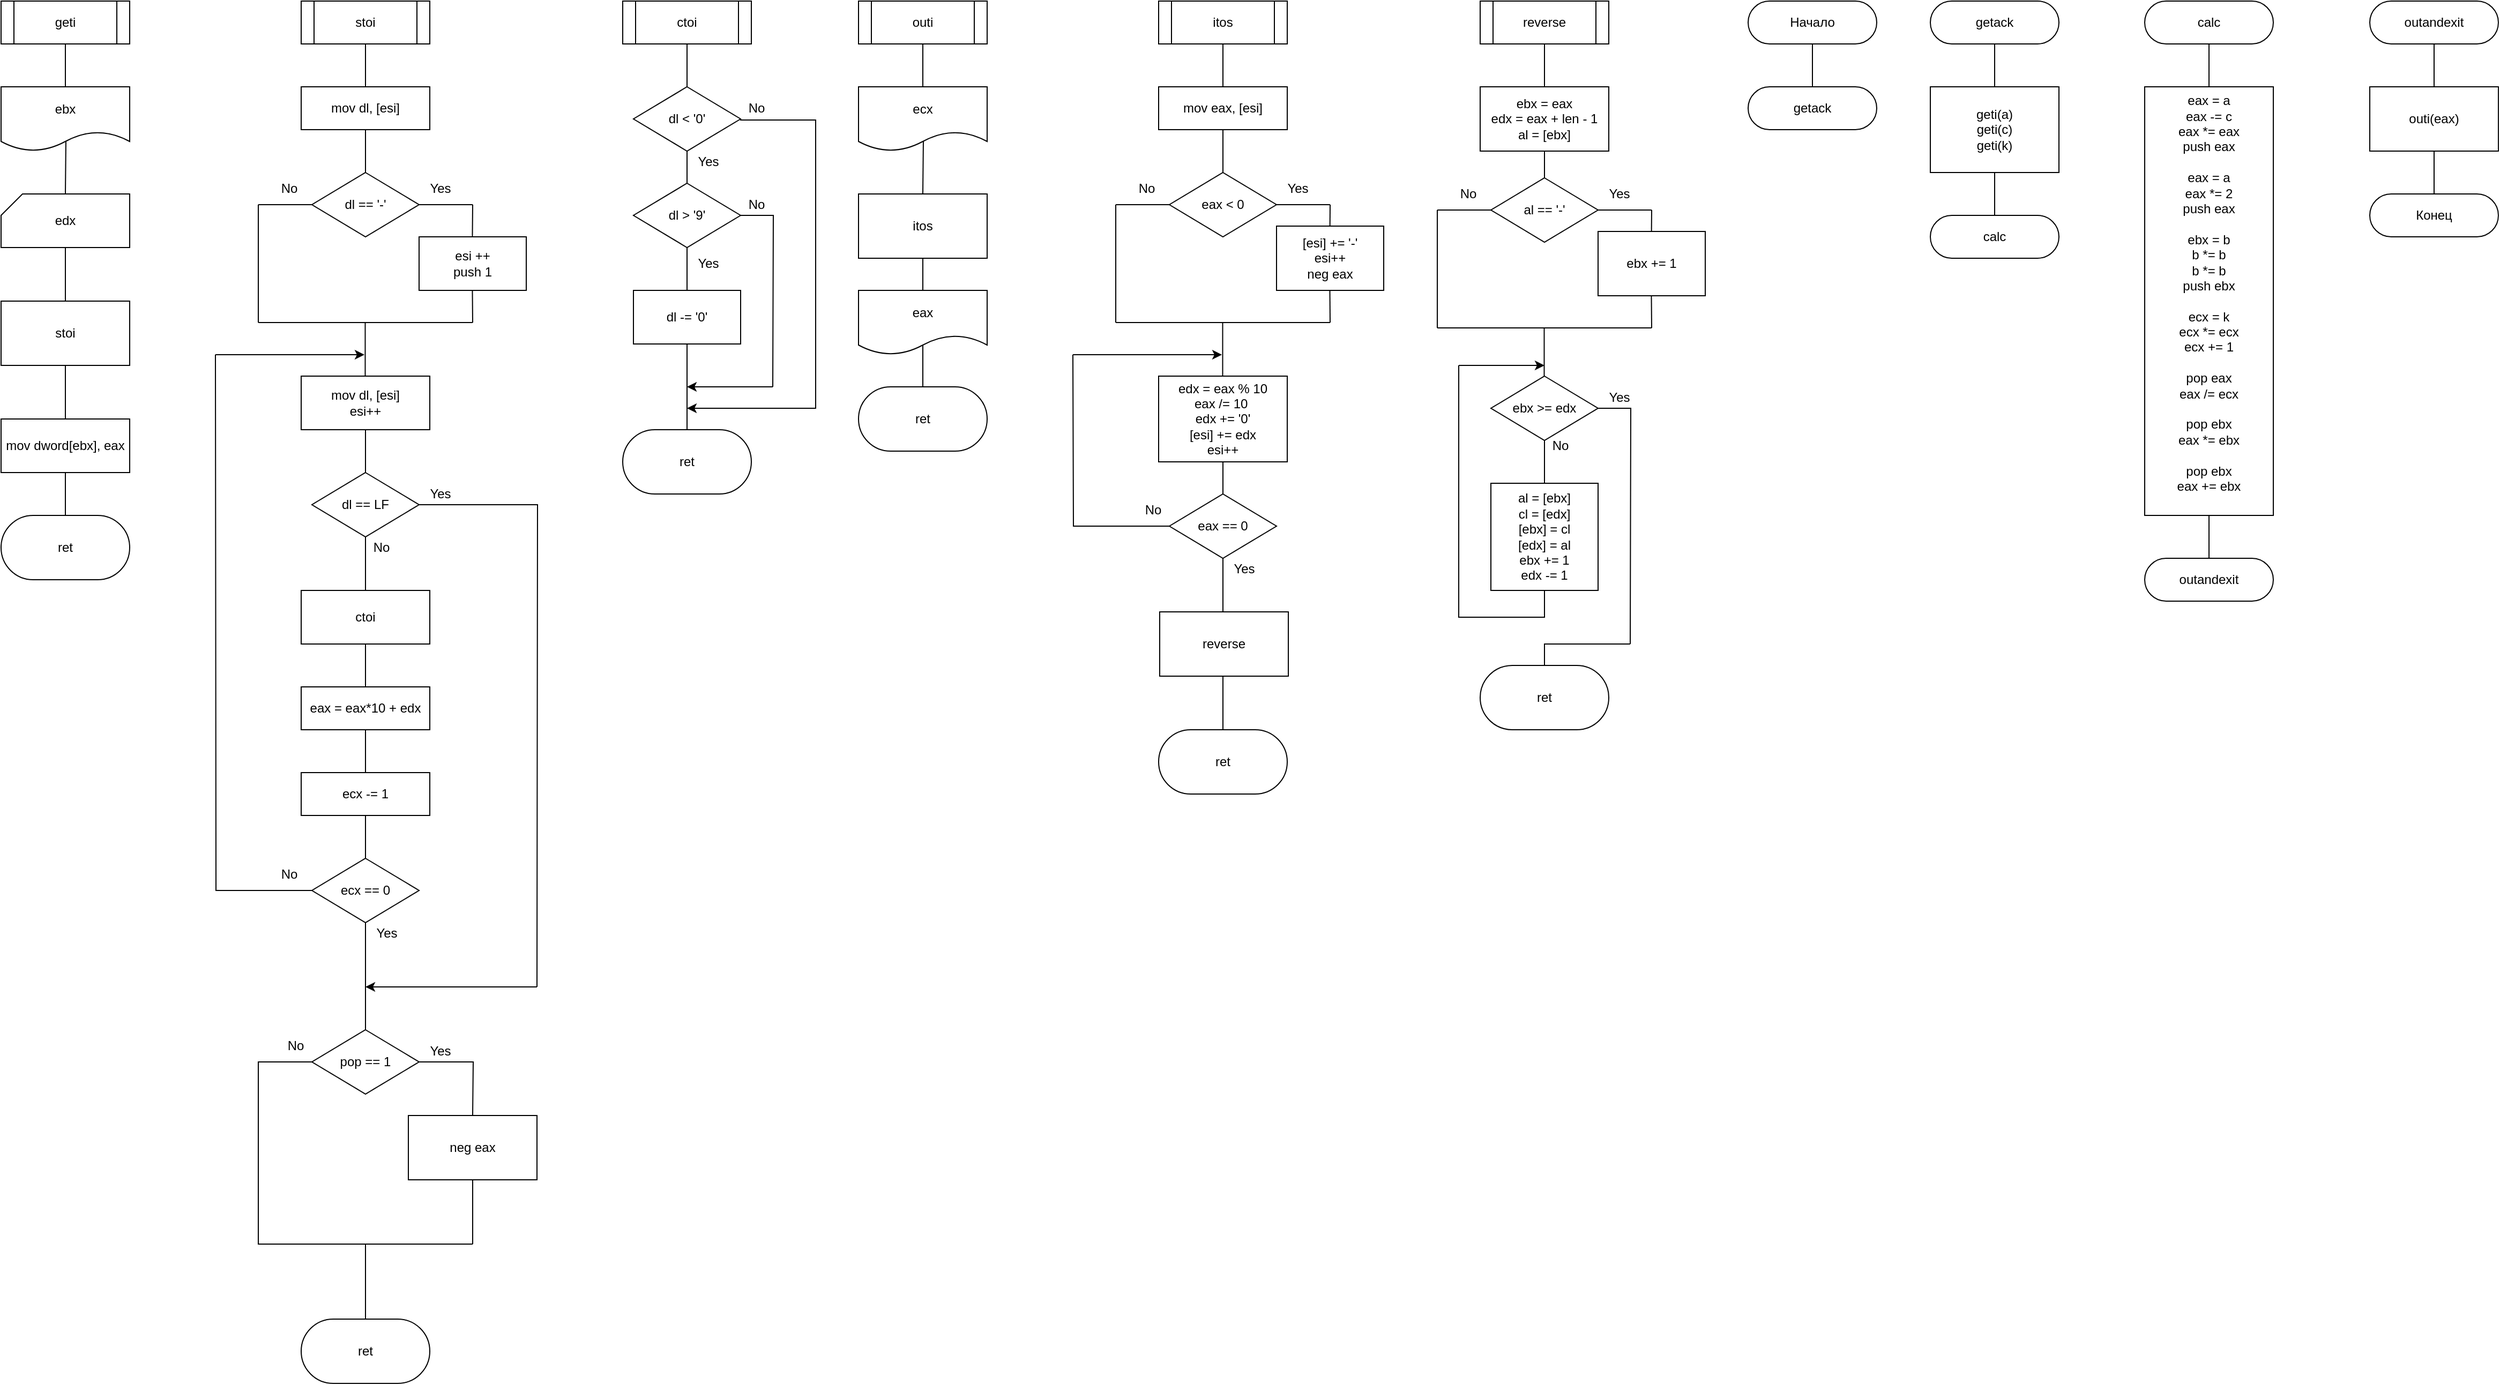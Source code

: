 <mxfile version="23.1.5" type="device">
  <diagram id="C5RBs43oDa-KdzZeNtuy" name="Page-1">
    <mxGraphModel dx="2653" dy="1949" grid="1" gridSize="10" guides="1" tooltips="1" connect="1" arrows="1" fold="1" page="1" pageScale="1" pageWidth="827" pageHeight="1169" math="0" shadow="0">
      <root>
        <mxCell id="WIyWlLk6GJQsqaUBKTNV-0" />
        <mxCell id="WIyWlLk6GJQsqaUBKTNV-1" parent="WIyWlLk6GJQsqaUBKTNV-0" />
        <mxCell id="6bCr9Sbg1nDe6eWZvjVP-2" style="edgeStyle=orthogonalEdgeStyle;rounded=0;orthogonalLoop=1;jettySize=auto;html=1;exitX=0.5;exitY=1;exitDx=0;exitDy=0;endArrow=none;endFill=0;" edge="1" parent="WIyWlLk6GJQsqaUBKTNV-1" source="6bCr9Sbg1nDe6eWZvjVP-1" target="6bCr9Sbg1nDe6eWZvjVP-3">
          <mxGeometry relative="1" as="geometry">
            <mxPoint x="219.846" y="200" as="targetPoint" />
          </mxGeometry>
        </mxCell>
        <mxCell id="6bCr9Sbg1nDe6eWZvjVP-1" value="geti" style="shape=process;whiteSpace=wrap;html=1;backgroundOutline=1;" vertex="1" parent="WIyWlLk6GJQsqaUBKTNV-1">
          <mxGeometry x="160" y="80" width="120" height="40" as="geometry" />
        </mxCell>
        <mxCell id="6bCr9Sbg1nDe6eWZvjVP-4" style="edgeStyle=orthogonalEdgeStyle;rounded=0;orthogonalLoop=1;jettySize=auto;html=1;exitX=0.504;exitY=0.843;exitDx=0;exitDy=0;exitPerimeter=0;endArrow=none;endFill=0;" edge="1" parent="WIyWlLk6GJQsqaUBKTNV-1" source="6bCr9Sbg1nDe6eWZvjVP-3">
          <mxGeometry relative="1" as="geometry">
            <mxPoint x="220" y="260" as="targetPoint" />
          </mxGeometry>
        </mxCell>
        <mxCell id="6bCr9Sbg1nDe6eWZvjVP-3" value="ebx" style="shape=document;whiteSpace=wrap;html=1;boundedLbl=1;" vertex="1" parent="WIyWlLk6GJQsqaUBKTNV-1">
          <mxGeometry x="160" y="160" width="120" height="60" as="geometry" />
        </mxCell>
        <mxCell id="6bCr9Sbg1nDe6eWZvjVP-6" style="edgeStyle=orthogonalEdgeStyle;rounded=0;orthogonalLoop=1;jettySize=auto;html=1;endArrow=none;endFill=0;" edge="1" parent="WIyWlLk6GJQsqaUBKTNV-1" source="6bCr9Sbg1nDe6eWZvjVP-5">
          <mxGeometry relative="1" as="geometry">
            <mxPoint x="220" y="360" as="targetPoint" />
          </mxGeometry>
        </mxCell>
        <mxCell id="6bCr9Sbg1nDe6eWZvjVP-5" value="edx" style="shape=card;whiteSpace=wrap;html=1;size=20;" vertex="1" parent="WIyWlLk6GJQsqaUBKTNV-1">
          <mxGeometry x="160" y="260" width="120" height="50" as="geometry" />
        </mxCell>
        <mxCell id="6bCr9Sbg1nDe6eWZvjVP-8" style="edgeStyle=orthogonalEdgeStyle;rounded=0;orthogonalLoop=1;jettySize=auto;html=1;endArrow=none;endFill=0;" edge="1" parent="WIyWlLk6GJQsqaUBKTNV-1" source="6bCr9Sbg1nDe6eWZvjVP-7">
          <mxGeometry relative="1" as="geometry">
            <mxPoint x="220" y="470" as="targetPoint" />
          </mxGeometry>
        </mxCell>
        <mxCell id="6bCr9Sbg1nDe6eWZvjVP-7" value="stoi" style="rounded=0;whiteSpace=wrap;html=1;" vertex="1" parent="WIyWlLk6GJQsqaUBKTNV-1">
          <mxGeometry x="160" y="360" width="120" height="60" as="geometry" />
        </mxCell>
        <mxCell id="6bCr9Sbg1nDe6eWZvjVP-9" value="mov dword[ebx], eax" style="rounded=0;whiteSpace=wrap;html=1;" vertex="1" parent="WIyWlLk6GJQsqaUBKTNV-1">
          <mxGeometry x="160" y="470" width="120" height="50" as="geometry" />
        </mxCell>
        <mxCell id="6bCr9Sbg1nDe6eWZvjVP-10" value="" style="endArrow=none;html=1;rounded=0;" edge="1" parent="WIyWlLk6GJQsqaUBKTNV-1">
          <mxGeometry width="50" height="50" relative="1" as="geometry">
            <mxPoint x="220" y="560" as="sourcePoint" />
            <mxPoint x="220" y="520" as="targetPoint" />
          </mxGeometry>
        </mxCell>
        <mxCell id="6bCr9Sbg1nDe6eWZvjVP-11" value="ret" style="rounded=1;whiteSpace=wrap;html=1;arcSize=50;" vertex="1" parent="WIyWlLk6GJQsqaUBKTNV-1">
          <mxGeometry x="160" y="560" width="120" height="60" as="geometry" />
        </mxCell>
        <mxCell id="6bCr9Sbg1nDe6eWZvjVP-14" style="edgeStyle=orthogonalEdgeStyle;rounded=0;orthogonalLoop=1;jettySize=auto;html=1;endArrow=none;endFill=0;" edge="1" parent="WIyWlLk6GJQsqaUBKTNV-1" source="6bCr9Sbg1nDe6eWZvjVP-13" target="6bCr9Sbg1nDe6eWZvjVP-15">
          <mxGeometry relative="1" as="geometry">
            <mxPoint x="500" y="160" as="targetPoint" />
          </mxGeometry>
        </mxCell>
        <mxCell id="6bCr9Sbg1nDe6eWZvjVP-13" value="stoi" style="shape=process;whiteSpace=wrap;html=1;backgroundOutline=1;" vertex="1" parent="WIyWlLk6GJQsqaUBKTNV-1">
          <mxGeometry x="440" y="80" width="120" height="40" as="geometry" />
        </mxCell>
        <mxCell id="6bCr9Sbg1nDe6eWZvjVP-15" value="mov dl, [esi]" style="rounded=0;whiteSpace=wrap;html=1;" vertex="1" parent="WIyWlLk6GJQsqaUBKTNV-1">
          <mxGeometry x="440" y="160" width="120" height="40" as="geometry" />
        </mxCell>
        <mxCell id="6bCr9Sbg1nDe6eWZvjVP-16" value="" style="endArrow=none;html=1;rounded=0;" edge="1" parent="WIyWlLk6GJQsqaUBKTNV-1">
          <mxGeometry width="50" height="50" relative="1" as="geometry">
            <mxPoint x="500" y="240" as="sourcePoint" />
            <mxPoint x="500" y="200" as="targetPoint" />
          </mxGeometry>
        </mxCell>
        <mxCell id="6bCr9Sbg1nDe6eWZvjVP-17" value="dl == &#39;-&#39;" style="rhombus;whiteSpace=wrap;html=1;" vertex="1" parent="WIyWlLk6GJQsqaUBKTNV-1">
          <mxGeometry x="450" y="240" width="100" height="60" as="geometry" />
        </mxCell>
        <mxCell id="6bCr9Sbg1nDe6eWZvjVP-18" value="" style="endArrow=none;html=1;rounded=0;" edge="1" parent="WIyWlLk6GJQsqaUBKTNV-1">
          <mxGeometry width="50" height="50" relative="1" as="geometry">
            <mxPoint x="599.74" y="300" as="sourcePoint" />
            <mxPoint x="600" y="270" as="targetPoint" />
          </mxGeometry>
        </mxCell>
        <mxCell id="6bCr9Sbg1nDe6eWZvjVP-19" value="Yes" style="text;html=1;align=center;verticalAlign=middle;whiteSpace=wrap;rounded=0;" vertex="1" parent="WIyWlLk6GJQsqaUBKTNV-1">
          <mxGeometry x="550" y="245" width="40" height="20" as="geometry" />
        </mxCell>
        <mxCell id="6bCr9Sbg1nDe6eWZvjVP-20" value="esi ++&lt;br&gt;push 1" style="rounded=0;whiteSpace=wrap;html=1;" vertex="1" parent="WIyWlLk6GJQsqaUBKTNV-1">
          <mxGeometry x="550" y="300" width="100" height="50" as="geometry" />
        </mxCell>
        <mxCell id="6bCr9Sbg1nDe6eWZvjVP-21" value="" style="endArrow=none;html=1;rounded=0;" edge="1" parent="WIyWlLk6GJQsqaUBKTNV-1">
          <mxGeometry width="50" height="50" relative="1" as="geometry">
            <mxPoint x="600" y="380" as="sourcePoint" />
            <mxPoint x="599.74" y="350" as="targetPoint" />
          </mxGeometry>
        </mxCell>
        <mxCell id="6bCr9Sbg1nDe6eWZvjVP-22" value="" style="endArrow=none;html=1;rounded=0;" edge="1" parent="WIyWlLk6GJQsqaUBKTNV-1">
          <mxGeometry width="50" height="50" relative="1" as="geometry">
            <mxPoint x="400" y="270" as="sourcePoint" />
            <mxPoint x="450" y="270" as="targetPoint" />
          </mxGeometry>
        </mxCell>
        <mxCell id="6bCr9Sbg1nDe6eWZvjVP-23" value="" style="endArrow=none;html=1;rounded=0;" edge="1" parent="WIyWlLk6GJQsqaUBKTNV-1">
          <mxGeometry width="50" height="50" relative="1" as="geometry">
            <mxPoint x="400" y="380" as="sourcePoint" />
            <mxPoint x="400" y="270" as="targetPoint" />
          </mxGeometry>
        </mxCell>
        <mxCell id="6bCr9Sbg1nDe6eWZvjVP-24" value="" style="endArrow=none;html=1;rounded=0;startArrow=none;startFill=0;endFill=0;" edge="1" parent="WIyWlLk6GJQsqaUBKTNV-1">
          <mxGeometry width="50" height="50" relative="1" as="geometry">
            <mxPoint x="400" y="380" as="sourcePoint" />
            <mxPoint x="500" y="380" as="targetPoint" />
          </mxGeometry>
        </mxCell>
        <mxCell id="6bCr9Sbg1nDe6eWZvjVP-25" value="No" style="text;html=1;align=center;verticalAlign=middle;whiteSpace=wrap;rounded=0;shadow=1;" vertex="1" parent="WIyWlLk6GJQsqaUBKTNV-1">
          <mxGeometry x="414" y="250" width="30" height="10" as="geometry" />
        </mxCell>
        <mxCell id="6bCr9Sbg1nDe6eWZvjVP-26" value="" style="endArrow=none;html=1;rounded=0;exitX=1;exitY=0.5;exitDx=0;exitDy=0;" edge="1" parent="WIyWlLk6GJQsqaUBKTNV-1" source="6bCr9Sbg1nDe6eWZvjVP-17">
          <mxGeometry width="50" height="50" relative="1" as="geometry">
            <mxPoint x="450" y="330" as="sourcePoint" />
            <mxPoint x="600" y="270" as="targetPoint" />
          </mxGeometry>
        </mxCell>
        <mxCell id="6bCr9Sbg1nDe6eWZvjVP-27" value="" style="endArrow=none;html=1;rounded=0;" edge="1" parent="WIyWlLk6GJQsqaUBKTNV-1">
          <mxGeometry width="50" height="50" relative="1" as="geometry">
            <mxPoint x="500" y="380" as="sourcePoint" />
            <mxPoint x="600" y="380" as="targetPoint" />
          </mxGeometry>
        </mxCell>
        <mxCell id="6bCr9Sbg1nDe6eWZvjVP-28" value="" style="endArrow=none;html=1;rounded=0;" edge="1" parent="WIyWlLk6GJQsqaUBKTNV-1">
          <mxGeometry width="50" height="50" relative="1" as="geometry">
            <mxPoint x="499.74" y="430" as="sourcePoint" />
            <mxPoint x="499.74" y="380" as="targetPoint" />
          </mxGeometry>
        </mxCell>
        <mxCell id="6bCr9Sbg1nDe6eWZvjVP-31" value="mov dl, [esi]&lt;br&gt;esi++" style="rounded=0;whiteSpace=wrap;html=1;" vertex="1" parent="WIyWlLk6GJQsqaUBKTNV-1">
          <mxGeometry x="440" y="430" width="120" height="50" as="geometry" />
        </mxCell>
        <mxCell id="6bCr9Sbg1nDe6eWZvjVP-52" style="edgeStyle=orthogonalEdgeStyle;rounded=0;orthogonalLoop=1;jettySize=auto;html=1;endArrow=none;endFill=0;" edge="1" parent="WIyWlLk6GJQsqaUBKTNV-1" source="6bCr9Sbg1nDe6eWZvjVP-32">
          <mxGeometry relative="1" as="geometry">
            <mxPoint x="660" y="1000" as="targetPoint" />
          </mxGeometry>
        </mxCell>
        <mxCell id="6bCr9Sbg1nDe6eWZvjVP-32" value="dl == LF" style="rhombus;whiteSpace=wrap;html=1;" vertex="1" parent="WIyWlLk6GJQsqaUBKTNV-1">
          <mxGeometry x="450" y="520" width="100" height="60" as="geometry" />
        </mxCell>
        <mxCell id="6bCr9Sbg1nDe6eWZvjVP-34" value="" style="endArrow=none;html=1;rounded=0;exitX=0.5;exitY=0;exitDx=0;exitDy=0;" edge="1" parent="WIyWlLk6GJQsqaUBKTNV-1" source="6bCr9Sbg1nDe6eWZvjVP-32">
          <mxGeometry width="50" height="50" relative="1" as="geometry">
            <mxPoint x="450" y="530" as="sourcePoint" />
            <mxPoint x="500" y="480" as="targetPoint" />
          </mxGeometry>
        </mxCell>
        <mxCell id="6bCr9Sbg1nDe6eWZvjVP-35" value="" style="endArrow=none;html=1;rounded=0;entryX=0.5;entryY=1;entryDx=0;entryDy=0;" edge="1" parent="WIyWlLk6GJQsqaUBKTNV-1" target="6bCr9Sbg1nDe6eWZvjVP-32">
          <mxGeometry width="50" height="50" relative="1" as="geometry">
            <mxPoint x="500" y="630" as="sourcePoint" />
            <mxPoint x="500" y="580" as="targetPoint" />
          </mxGeometry>
        </mxCell>
        <mxCell id="6bCr9Sbg1nDe6eWZvjVP-36" value="ctoi" style="rounded=0;whiteSpace=wrap;html=1;" vertex="1" parent="WIyWlLk6GJQsqaUBKTNV-1">
          <mxGeometry x="440" y="630" width="120" height="50" as="geometry" />
        </mxCell>
        <mxCell id="6bCr9Sbg1nDe6eWZvjVP-37" value="" style="endArrow=none;html=1;rounded=0;" edge="1" parent="WIyWlLk6GJQsqaUBKTNV-1">
          <mxGeometry width="50" height="50" relative="1" as="geometry">
            <mxPoint x="500" y="720" as="sourcePoint" />
            <mxPoint x="500" y="680" as="targetPoint" />
          </mxGeometry>
        </mxCell>
        <mxCell id="6bCr9Sbg1nDe6eWZvjVP-38" value="eax = eax*10 + edx" style="rounded=0;whiteSpace=wrap;html=1;" vertex="1" parent="WIyWlLk6GJQsqaUBKTNV-1">
          <mxGeometry x="440" y="720" width="120" height="40" as="geometry" />
        </mxCell>
        <mxCell id="6bCr9Sbg1nDe6eWZvjVP-39" value="" style="endArrow=none;html=1;rounded=0;" edge="1" parent="WIyWlLk6GJQsqaUBKTNV-1">
          <mxGeometry width="50" height="50" relative="1" as="geometry">
            <mxPoint x="500" y="800" as="sourcePoint" />
            <mxPoint x="500" y="760" as="targetPoint" />
          </mxGeometry>
        </mxCell>
        <mxCell id="6bCr9Sbg1nDe6eWZvjVP-40" value="ecx -= 1" style="rounded=0;whiteSpace=wrap;html=1;" vertex="1" parent="WIyWlLk6GJQsqaUBKTNV-1">
          <mxGeometry x="440" y="800" width="120" height="40" as="geometry" />
        </mxCell>
        <mxCell id="6bCr9Sbg1nDe6eWZvjVP-44" style="edgeStyle=orthogonalEdgeStyle;rounded=0;orthogonalLoop=1;jettySize=auto;html=1;endArrow=none;endFill=0;" edge="1" parent="WIyWlLk6GJQsqaUBKTNV-1" source="6bCr9Sbg1nDe6eWZvjVP-41">
          <mxGeometry relative="1" as="geometry">
            <mxPoint x="360" y="410" as="targetPoint" />
          </mxGeometry>
        </mxCell>
        <mxCell id="6bCr9Sbg1nDe6eWZvjVP-41" value="ecx == 0" style="rhombus;whiteSpace=wrap;html=1;" vertex="1" parent="WIyWlLk6GJQsqaUBKTNV-1">
          <mxGeometry x="450" y="880" width="100" height="60" as="geometry" />
        </mxCell>
        <mxCell id="6bCr9Sbg1nDe6eWZvjVP-42" value="" style="endArrow=none;html=1;rounded=0;exitX=0.5;exitY=0;exitDx=0;exitDy=0;" edge="1" parent="WIyWlLk6GJQsqaUBKTNV-1" source="6bCr9Sbg1nDe6eWZvjVP-41">
          <mxGeometry width="50" height="50" relative="1" as="geometry">
            <mxPoint x="450" y="890" as="sourcePoint" />
            <mxPoint x="500" y="840" as="targetPoint" />
          </mxGeometry>
        </mxCell>
        <mxCell id="6bCr9Sbg1nDe6eWZvjVP-45" value="" style="endArrow=classic;html=1;rounded=0;endFill=1;" edge="1" parent="WIyWlLk6GJQsqaUBKTNV-1">
          <mxGeometry width="50" height="50" relative="1" as="geometry">
            <mxPoint x="360" y="410" as="sourcePoint" />
            <mxPoint x="499" y="410" as="targetPoint" />
          </mxGeometry>
        </mxCell>
        <mxCell id="6bCr9Sbg1nDe6eWZvjVP-46" value="No" style="text;html=1;align=center;verticalAlign=middle;whiteSpace=wrap;rounded=0;shadow=1;" vertex="1" parent="WIyWlLk6GJQsqaUBKTNV-1">
          <mxGeometry x="414" y="890" width="30" height="10" as="geometry" />
        </mxCell>
        <mxCell id="6bCr9Sbg1nDe6eWZvjVP-47" value="Yes" style="text;html=1;align=center;verticalAlign=middle;whiteSpace=wrap;rounded=0;" vertex="1" parent="WIyWlLk6GJQsqaUBKTNV-1">
          <mxGeometry x="550" y="530" width="40" height="20" as="geometry" />
        </mxCell>
        <mxCell id="6bCr9Sbg1nDe6eWZvjVP-49" value="No" style="text;html=1;align=center;verticalAlign=middle;whiteSpace=wrap;rounded=0;shadow=1;" vertex="1" parent="WIyWlLk6GJQsqaUBKTNV-1">
          <mxGeometry x="500" y="585" width="30" height="10" as="geometry" />
        </mxCell>
        <mxCell id="6bCr9Sbg1nDe6eWZvjVP-50" value="Yes" style="text;html=1;align=center;verticalAlign=middle;whiteSpace=wrap;rounded=0;" vertex="1" parent="WIyWlLk6GJQsqaUBKTNV-1">
          <mxGeometry x="500" y="940" width="40" height="20" as="geometry" />
        </mxCell>
        <mxCell id="6bCr9Sbg1nDe6eWZvjVP-53" value="" style="endArrow=none;html=1;rounded=0;endFill=0;" edge="1" parent="WIyWlLk6GJQsqaUBKTNV-1">
          <mxGeometry width="50" height="50" relative="1" as="geometry">
            <mxPoint x="500" y="940" as="sourcePoint" />
            <mxPoint x="500" y="1040" as="targetPoint" />
          </mxGeometry>
        </mxCell>
        <mxCell id="6bCr9Sbg1nDe6eWZvjVP-54" value="" style="endArrow=none;html=1;rounded=0;startArrow=classic;startFill=1;" edge="1" parent="WIyWlLk6GJQsqaUBKTNV-1">
          <mxGeometry width="50" height="50" relative="1" as="geometry">
            <mxPoint x="500" y="1000" as="sourcePoint" />
            <mxPoint x="660" y="1000" as="targetPoint" />
          </mxGeometry>
        </mxCell>
        <mxCell id="6bCr9Sbg1nDe6eWZvjVP-57" style="edgeStyle=orthogonalEdgeStyle;rounded=0;orthogonalLoop=1;jettySize=auto;html=1;exitX=1;exitY=0.5;exitDx=0;exitDy=0;endArrow=none;endFill=0;" edge="1" parent="WIyWlLk6GJQsqaUBKTNV-1" source="6bCr9Sbg1nDe6eWZvjVP-56">
          <mxGeometry relative="1" as="geometry">
            <mxPoint x="600" y="1120" as="targetPoint" />
          </mxGeometry>
        </mxCell>
        <mxCell id="6bCr9Sbg1nDe6eWZvjVP-59" style="edgeStyle=orthogonalEdgeStyle;rounded=0;orthogonalLoop=1;jettySize=auto;html=1;exitX=0;exitY=0.5;exitDx=0;exitDy=0;endArrow=none;endFill=0;" edge="1" parent="WIyWlLk6GJQsqaUBKTNV-1" source="6bCr9Sbg1nDe6eWZvjVP-56">
          <mxGeometry relative="1" as="geometry">
            <mxPoint x="430" y="1240" as="targetPoint" />
            <Array as="points">
              <mxPoint x="400" y="1070" />
              <mxPoint x="400" y="1240" />
            </Array>
          </mxGeometry>
        </mxCell>
        <mxCell id="6bCr9Sbg1nDe6eWZvjVP-56" value="pop == 1" style="rhombus;whiteSpace=wrap;html=1;" vertex="1" parent="WIyWlLk6GJQsqaUBKTNV-1">
          <mxGeometry x="450" y="1040" width="100" height="60" as="geometry" />
        </mxCell>
        <mxCell id="6bCr9Sbg1nDe6eWZvjVP-58" value="neg eax" style="rounded=0;whiteSpace=wrap;html=1;" vertex="1" parent="WIyWlLk6GJQsqaUBKTNV-1">
          <mxGeometry x="540" y="1120" width="120" height="60" as="geometry" />
        </mxCell>
        <mxCell id="6bCr9Sbg1nDe6eWZvjVP-60" value="" style="endArrow=none;html=1;rounded=0;exitX=0.5;exitY=1;exitDx=0;exitDy=0;" edge="1" parent="WIyWlLk6GJQsqaUBKTNV-1" source="6bCr9Sbg1nDe6eWZvjVP-58">
          <mxGeometry width="50" height="50" relative="1" as="geometry">
            <mxPoint x="480" y="1110" as="sourcePoint" />
            <mxPoint x="600" y="1240" as="targetPoint" />
          </mxGeometry>
        </mxCell>
        <mxCell id="6bCr9Sbg1nDe6eWZvjVP-61" value="" style="endArrow=none;html=1;rounded=0;" edge="1" parent="WIyWlLk6GJQsqaUBKTNV-1">
          <mxGeometry width="50" height="50" relative="1" as="geometry">
            <mxPoint x="400" y="1240" as="sourcePoint" />
            <mxPoint x="600" y="1240" as="targetPoint" />
          </mxGeometry>
        </mxCell>
        <mxCell id="6bCr9Sbg1nDe6eWZvjVP-62" value="Yes" style="text;html=1;align=center;verticalAlign=middle;whiteSpace=wrap;rounded=0;" vertex="1" parent="WIyWlLk6GJQsqaUBKTNV-1">
          <mxGeometry x="550" y="1050" width="40" height="20" as="geometry" />
        </mxCell>
        <mxCell id="6bCr9Sbg1nDe6eWZvjVP-64" value="No" style="text;html=1;align=center;verticalAlign=middle;whiteSpace=wrap;rounded=0;shadow=1;" vertex="1" parent="WIyWlLk6GJQsqaUBKTNV-1">
          <mxGeometry x="420" y="1050" width="30" height="10" as="geometry" />
        </mxCell>
        <mxCell id="6bCr9Sbg1nDe6eWZvjVP-65" value="" style="endArrow=none;html=1;rounded=0;endFill=0;" edge="1" parent="WIyWlLk6GJQsqaUBKTNV-1">
          <mxGeometry width="50" height="50" relative="1" as="geometry">
            <mxPoint x="500" y="1240" as="sourcePoint" />
            <mxPoint x="500" y="1310" as="targetPoint" />
          </mxGeometry>
        </mxCell>
        <mxCell id="6bCr9Sbg1nDe6eWZvjVP-66" value="ret" style="rounded=1;whiteSpace=wrap;html=1;arcSize=50;" vertex="1" parent="WIyWlLk6GJQsqaUBKTNV-1">
          <mxGeometry x="440" y="1310" width="120" height="60" as="geometry" />
        </mxCell>
        <mxCell id="6bCr9Sbg1nDe6eWZvjVP-68" style="edgeStyle=orthogonalEdgeStyle;rounded=0;orthogonalLoop=1;jettySize=auto;html=1;endArrow=none;endFill=0;" edge="1" parent="WIyWlLk6GJQsqaUBKTNV-1" source="6bCr9Sbg1nDe6eWZvjVP-67">
          <mxGeometry relative="1" as="geometry">
            <mxPoint x="800" y="160" as="targetPoint" />
          </mxGeometry>
        </mxCell>
        <mxCell id="6bCr9Sbg1nDe6eWZvjVP-67" value="сtoi" style="shape=process;whiteSpace=wrap;html=1;backgroundOutline=1;" vertex="1" parent="WIyWlLk6GJQsqaUBKTNV-1">
          <mxGeometry x="740" y="80" width="120" height="40" as="geometry" />
        </mxCell>
        <mxCell id="6bCr9Sbg1nDe6eWZvjVP-74" style="edgeStyle=orthogonalEdgeStyle;rounded=0;orthogonalLoop=1;jettySize=auto;html=1;endArrow=none;endFill=0;" edge="1" parent="WIyWlLk6GJQsqaUBKTNV-1" source="6bCr9Sbg1nDe6eWZvjVP-69">
          <mxGeometry relative="1" as="geometry">
            <mxPoint x="800" y="350" as="targetPoint" />
          </mxGeometry>
        </mxCell>
        <mxCell id="6bCr9Sbg1nDe6eWZvjVP-78" style="edgeStyle=orthogonalEdgeStyle;rounded=0;orthogonalLoop=1;jettySize=auto;html=1;endArrow=none;endFill=0;" edge="1" parent="WIyWlLk6GJQsqaUBKTNV-1" source="6bCr9Sbg1nDe6eWZvjVP-69">
          <mxGeometry relative="1" as="geometry">
            <mxPoint x="880" y="440" as="targetPoint" />
          </mxGeometry>
        </mxCell>
        <mxCell id="6bCr9Sbg1nDe6eWZvjVP-69" value="dl &amp;gt; &#39;9&#39;" style="rhombus;whiteSpace=wrap;html=1;" vertex="1" parent="WIyWlLk6GJQsqaUBKTNV-1">
          <mxGeometry x="750" y="250" width="100" height="60" as="geometry" />
        </mxCell>
        <mxCell id="6bCr9Sbg1nDe6eWZvjVP-72" style="edgeStyle=orthogonalEdgeStyle;rounded=0;orthogonalLoop=1;jettySize=auto;html=1;endArrow=none;endFill=0;" edge="1" parent="WIyWlLk6GJQsqaUBKTNV-1" source="6bCr9Sbg1nDe6eWZvjVP-70">
          <mxGeometry relative="1" as="geometry">
            <mxPoint x="800" y="250" as="targetPoint" />
          </mxGeometry>
        </mxCell>
        <mxCell id="6bCr9Sbg1nDe6eWZvjVP-70" value="dl &amp;lt; &#39;0&#39;" style="rhombus;whiteSpace=wrap;html=1;" vertex="1" parent="WIyWlLk6GJQsqaUBKTNV-1">
          <mxGeometry x="750" y="160" width="100" height="60" as="geometry" />
        </mxCell>
        <mxCell id="6bCr9Sbg1nDe6eWZvjVP-73" value="Yes" style="text;html=1;align=center;verticalAlign=middle;whiteSpace=wrap;rounded=0;" vertex="1" parent="WIyWlLk6GJQsqaUBKTNV-1">
          <mxGeometry x="800" y="220" width="40" height="20" as="geometry" />
        </mxCell>
        <mxCell id="6bCr9Sbg1nDe6eWZvjVP-75" value="Yes" style="text;html=1;align=center;verticalAlign=middle;whiteSpace=wrap;rounded=0;" vertex="1" parent="WIyWlLk6GJQsqaUBKTNV-1">
          <mxGeometry x="800" y="315" width="40" height="20" as="geometry" />
        </mxCell>
        <mxCell id="6bCr9Sbg1nDe6eWZvjVP-77" style="edgeStyle=orthogonalEdgeStyle;rounded=0;orthogonalLoop=1;jettySize=auto;html=1;endArrow=none;endFill=0;" edge="1" parent="WIyWlLk6GJQsqaUBKTNV-1" source="6bCr9Sbg1nDe6eWZvjVP-76">
          <mxGeometry relative="1" as="geometry">
            <mxPoint x="800" y="480" as="targetPoint" />
          </mxGeometry>
        </mxCell>
        <mxCell id="6bCr9Sbg1nDe6eWZvjVP-76" value="dl -= &#39;0&#39;" style="rounded=0;whiteSpace=wrap;html=1;" vertex="1" parent="WIyWlLk6GJQsqaUBKTNV-1">
          <mxGeometry x="750" y="350" width="100" height="50" as="geometry" />
        </mxCell>
        <mxCell id="6bCr9Sbg1nDe6eWZvjVP-79" value="" style="endArrow=none;html=1;rounded=0;startArrow=classic;startFill=1;" edge="1" parent="WIyWlLk6GJQsqaUBKTNV-1">
          <mxGeometry width="50" height="50" relative="1" as="geometry">
            <mxPoint x="800" y="440" as="sourcePoint" />
            <mxPoint x="880" y="440" as="targetPoint" />
          </mxGeometry>
        </mxCell>
        <mxCell id="6bCr9Sbg1nDe6eWZvjVP-81" style="edgeStyle=orthogonalEdgeStyle;rounded=0;orthogonalLoop=1;jettySize=auto;html=1;endArrow=classic;endFill=1;startArrow=none;startFill=0;" edge="1" parent="WIyWlLk6GJQsqaUBKTNV-1">
          <mxGeometry relative="1" as="geometry">
            <mxPoint x="800" y="460" as="targetPoint" />
            <mxPoint x="850" y="190" as="sourcePoint" />
            <Array as="points">
              <mxPoint x="850" y="191" />
              <mxPoint x="920" y="191" />
              <mxPoint x="920" y="460" />
            </Array>
          </mxGeometry>
        </mxCell>
        <mxCell id="6bCr9Sbg1nDe6eWZvjVP-82" value="No" style="text;html=1;align=center;verticalAlign=middle;whiteSpace=wrap;rounded=0;shadow=1;" vertex="1" parent="WIyWlLk6GJQsqaUBKTNV-1">
          <mxGeometry x="850" y="175" width="30" height="10" as="geometry" />
        </mxCell>
        <mxCell id="6bCr9Sbg1nDe6eWZvjVP-83" value="No" style="text;html=1;align=center;verticalAlign=middle;whiteSpace=wrap;rounded=0;shadow=1;" vertex="1" parent="WIyWlLk6GJQsqaUBKTNV-1">
          <mxGeometry x="850" y="265" width="30" height="10" as="geometry" />
        </mxCell>
        <mxCell id="6bCr9Sbg1nDe6eWZvjVP-84" value="ret" style="rounded=1;whiteSpace=wrap;html=1;arcSize=50;" vertex="1" parent="WIyWlLk6GJQsqaUBKTNV-1">
          <mxGeometry x="740" y="480" width="120" height="60" as="geometry" />
        </mxCell>
        <mxCell id="6bCr9Sbg1nDe6eWZvjVP-85" style="edgeStyle=orthogonalEdgeStyle;rounded=0;orthogonalLoop=1;jettySize=auto;html=1;exitX=0.5;exitY=1;exitDx=0;exitDy=0;endArrow=none;endFill=0;" edge="1" parent="WIyWlLk6GJQsqaUBKTNV-1" source="6bCr9Sbg1nDe6eWZvjVP-86" target="6bCr9Sbg1nDe6eWZvjVP-88">
          <mxGeometry relative="1" as="geometry">
            <mxPoint x="1019.846" y="200" as="targetPoint" />
          </mxGeometry>
        </mxCell>
        <mxCell id="6bCr9Sbg1nDe6eWZvjVP-86" value="outi" style="shape=process;whiteSpace=wrap;html=1;backgroundOutline=1;" vertex="1" parent="WIyWlLk6GJQsqaUBKTNV-1">
          <mxGeometry x="960" y="80" width="120" height="40" as="geometry" />
        </mxCell>
        <mxCell id="6bCr9Sbg1nDe6eWZvjVP-87" style="edgeStyle=orthogonalEdgeStyle;rounded=0;orthogonalLoop=1;jettySize=auto;html=1;exitX=0.504;exitY=0.843;exitDx=0;exitDy=0;exitPerimeter=0;endArrow=none;endFill=0;" edge="1" parent="WIyWlLk6GJQsqaUBKTNV-1" source="6bCr9Sbg1nDe6eWZvjVP-88">
          <mxGeometry relative="1" as="geometry">
            <mxPoint x="1020" y="260" as="targetPoint" />
          </mxGeometry>
        </mxCell>
        <mxCell id="6bCr9Sbg1nDe6eWZvjVP-88" value="ecx" style="shape=document;whiteSpace=wrap;html=1;boundedLbl=1;" vertex="1" parent="WIyWlLk6GJQsqaUBKTNV-1">
          <mxGeometry x="960" y="160" width="120" height="60" as="geometry" />
        </mxCell>
        <mxCell id="6bCr9Sbg1nDe6eWZvjVP-91" style="edgeStyle=orthogonalEdgeStyle;rounded=0;orthogonalLoop=1;jettySize=auto;html=1;endArrow=none;endFill=0;" edge="1" parent="WIyWlLk6GJQsqaUBKTNV-1" source="6bCr9Sbg1nDe6eWZvjVP-95">
          <mxGeometry relative="1" as="geometry">
            <mxPoint x="1020" y="470" as="targetPoint" />
            <Array as="points">
              <mxPoint x="1020" y="480" />
              <mxPoint x="1020" y="480" />
            </Array>
          </mxGeometry>
        </mxCell>
        <mxCell id="6bCr9Sbg1nDe6eWZvjVP-92" value="itos" style="rounded=0;whiteSpace=wrap;html=1;" vertex="1" parent="WIyWlLk6GJQsqaUBKTNV-1">
          <mxGeometry x="960" y="260" width="120" height="60" as="geometry" />
        </mxCell>
        <mxCell id="6bCr9Sbg1nDe6eWZvjVP-96" style="edgeStyle=orthogonalEdgeStyle;rounded=0;orthogonalLoop=1;jettySize=auto;html=1;endArrow=none;endFill=0;" edge="1" parent="WIyWlLk6GJQsqaUBKTNV-1" source="6bCr9Sbg1nDe6eWZvjVP-97" target="6bCr9Sbg1nDe6eWZvjVP-98">
          <mxGeometry relative="1" as="geometry">
            <mxPoint x="1300" y="160" as="targetPoint" />
          </mxGeometry>
        </mxCell>
        <mxCell id="6bCr9Sbg1nDe6eWZvjVP-97" value="itos" style="shape=process;whiteSpace=wrap;html=1;backgroundOutline=1;" vertex="1" parent="WIyWlLk6GJQsqaUBKTNV-1">
          <mxGeometry x="1240" y="80" width="120" height="40" as="geometry" />
        </mxCell>
        <mxCell id="6bCr9Sbg1nDe6eWZvjVP-98" value="mov eax, [esi]" style="rounded=0;whiteSpace=wrap;html=1;" vertex="1" parent="WIyWlLk6GJQsqaUBKTNV-1">
          <mxGeometry x="1240" y="160" width="120" height="40" as="geometry" />
        </mxCell>
        <mxCell id="6bCr9Sbg1nDe6eWZvjVP-99" value="" style="endArrow=none;html=1;rounded=0;" edge="1" parent="WIyWlLk6GJQsqaUBKTNV-1">
          <mxGeometry width="50" height="50" relative="1" as="geometry">
            <mxPoint x="1300" y="240" as="sourcePoint" />
            <mxPoint x="1300" y="200" as="targetPoint" />
          </mxGeometry>
        </mxCell>
        <mxCell id="6bCr9Sbg1nDe6eWZvjVP-100" value="eax &amp;lt; 0" style="rhombus;whiteSpace=wrap;html=1;" vertex="1" parent="WIyWlLk6GJQsqaUBKTNV-1">
          <mxGeometry x="1250" y="240" width="100" height="60" as="geometry" />
        </mxCell>
        <mxCell id="6bCr9Sbg1nDe6eWZvjVP-101" value="" style="endArrow=none;html=1;rounded=0;" edge="1" parent="WIyWlLk6GJQsqaUBKTNV-1">
          <mxGeometry width="50" height="50" relative="1" as="geometry">
            <mxPoint x="1399.74" y="300" as="sourcePoint" />
            <mxPoint x="1400" y="270" as="targetPoint" />
          </mxGeometry>
        </mxCell>
        <mxCell id="6bCr9Sbg1nDe6eWZvjVP-102" value="Yes" style="text;html=1;align=center;verticalAlign=middle;whiteSpace=wrap;rounded=0;" vertex="1" parent="WIyWlLk6GJQsqaUBKTNV-1">
          <mxGeometry x="1350" y="245" width="40" height="20" as="geometry" />
        </mxCell>
        <mxCell id="6bCr9Sbg1nDe6eWZvjVP-103" value="[esi] += &#39;-&#39;&lt;br&gt;esi++&lt;br&gt;neg eax" style="rounded=0;whiteSpace=wrap;html=1;" vertex="1" parent="WIyWlLk6GJQsqaUBKTNV-1">
          <mxGeometry x="1350" y="290" width="100" height="60" as="geometry" />
        </mxCell>
        <mxCell id="6bCr9Sbg1nDe6eWZvjVP-104" value="" style="endArrow=none;html=1;rounded=0;" edge="1" parent="WIyWlLk6GJQsqaUBKTNV-1">
          <mxGeometry width="50" height="50" relative="1" as="geometry">
            <mxPoint x="1400" y="380" as="sourcePoint" />
            <mxPoint x="1399.74" y="350" as="targetPoint" />
          </mxGeometry>
        </mxCell>
        <mxCell id="6bCr9Sbg1nDe6eWZvjVP-105" value="" style="endArrow=none;html=1;rounded=0;" edge="1" parent="WIyWlLk6GJQsqaUBKTNV-1">
          <mxGeometry width="50" height="50" relative="1" as="geometry">
            <mxPoint x="1200" y="270" as="sourcePoint" />
            <mxPoint x="1250" y="270" as="targetPoint" />
          </mxGeometry>
        </mxCell>
        <mxCell id="6bCr9Sbg1nDe6eWZvjVP-106" value="" style="endArrow=none;html=1;rounded=0;" edge="1" parent="WIyWlLk6GJQsqaUBKTNV-1">
          <mxGeometry width="50" height="50" relative="1" as="geometry">
            <mxPoint x="1200" y="380" as="sourcePoint" />
            <mxPoint x="1200" y="270" as="targetPoint" />
          </mxGeometry>
        </mxCell>
        <mxCell id="6bCr9Sbg1nDe6eWZvjVP-107" value="" style="endArrow=none;html=1;rounded=0;startArrow=none;startFill=0;endFill=0;" edge="1" parent="WIyWlLk6GJQsqaUBKTNV-1">
          <mxGeometry width="50" height="50" relative="1" as="geometry">
            <mxPoint x="1200" y="380" as="sourcePoint" />
            <mxPoint x="1300" y="380" as="targetPoint" />
          </mxGeometry>
        </mxCell>
        <mxCell id="6bCr9Sbg1nDe6eWZvjVP-108" value="No" style="text;html=1;align=center;verticalAlign=middle;whiteSpace=wrap;rounded=0;shadow=1;" vertex="1" parent="WIyWlLk6GJQsqaUBKTNV-1">
          <mxGeometry x="1214" y="250" width="30" height="10" as="geometry" />
        </mxCell>
        <mxCell id="6bCr9Sbg1nDe6eWZvjVP-109" value="" style="endArrow=none;html=1;rounded=0;exitX=1;exitY=0.5;exitDx=0;exitDy=0;" edge="1" parent="WIyWlLk6GJQsqaUBKTNV-1" source="6bCr9Sbg1nDe6eWZvjVP-100">
          <mxGeometry width="50" height="50" relative="1" as="geometry">
            <mxPoint x="1250" y="330" as="sourcePoint" />
            <mxPoint x="1400" y="270" as="targetPoint" />
          </mxGeometry>
        </mxCell>
        <mxCell id="6bCr9Sbg1nDe6eWZvjVP-110" value="" style="endArrow=none;html=1;rounded=0;" edge="1" parent="WIyWlLk6GJQsqaUBKTNV-1">
          <mxGeometry width="50" height="50" relative="1" as="geometry">
            <mxPoint x="1300" y="380" as="sourcePoint" />
            <mxPoint x="1400" y="380" as="targetPoint" />
          </mxGeometry>
        </mxCell>
        <mxCell id="6bCr9Sbg1nDe6eWZvjVP-111" value="" style="endArrow=none;html=1;rounded=0;" edge="1" parent="WIyWlLk6GJQsqaUBKTNV-1">
          <mxGeometry width="50" height="50" relative="1" as="geometry">
            <mxPoint x="1299.74" y="430" as="sourcePoint" />
            <mxPoint x="1299.74" y="380" as="targetPoint" />
          </mxGeometry>
        </mxCell>
        <mxCell id="6bCr9Sbg1nDe6eWZvjVP-112" value="edx = eax % 10&lt;br&gt;eax /= 10&amp;nbsp;&lt;br&gt;edx += &#39;0&#39;&lt;br&gt;[esi] += edx&lt;br&gt;esi++" style="rounded=0;whiteSpace=wrap;html=1;" vertex="1" parent="WIyWlLk6GJQsqaUBKTNV-1">
          <mxGeometry x="1240" y="430" width="120" height="80" as="geometry" />
        </mxCell>
        <mxCell id="6bCr9Sbg1nDe6eWZvjVP-114" value="eax == 0" style="rhombus;whiteSpace=wrap;html=1;" vertex="1" parent="WIyWlLk6GJQsqaUBKTNV-1">
          <mxGeometry x="1250" y="540" width="100" height="60" as="geometry" />
        </mxCell>
        <mxCell id="6bCr9Sbg1nDe6eWZvjVP-115" value="" style="endArrow=none;html=1;rounded=0;exitX=0.5;exitY=0;exitDx=0;exitDy=0;" edge="1" parent="WIyWlLk6GJQsqaUBKTNV-1" source="6bCr9Sbg1nDe6eWZvjVP-114">
          <mxGeometry width="50" height="50" relative="1" as="geometry">
            <mxPoint x="1250" y="530" as="sourcePoint" />
            <mxPoint x="1300" y="510" as="targetPoint" />
          </mxGeometry>
        </mxCell>
        <mxCell id="6bCr9Sbg1nDe6eWZvjVP-122" style="edgeStyle=orthogonalEdgeStyle;rounded=0;orthogonalLoop=1;jettySize=auto;html=1;endArrow=none;endFill=0;exitX=0;exitY=0.5;exitDx=0;exitDy=0;" edge="1" parent="WIyWlLk6GJQsqaUBKTNV-1" source="6bCr9Sbg1nDe6eWZvjVP-114">
          <mxGeometry relative="1" as="geometry">
            <mxPoint x="1160" y="410" as="targetPoint" />
            <mxPoint x="1249.997" y="550.004" as="sourcePoint" />
          </mxGeometry>
        </mxCell>
        <mxCell id="6bCr9Sbg1nDe6eWZvjVP-125" value="" style="endArrow=classic;html=1;rounded=0;endFill=1;" edge="1" parent="WIyWlLk6GJQsqaUBKTNV-1">
          <mxGeometry width="50" height="50" relative="1" as="geometry">
            <mxPoint x="1160" y="410" as="sourcePoint" />
            <mxPoint x="1299" y="410" as="targetPoint" />
          </mxGeometry>
        </mxCell>
        <mxCell id="6bCr9Sbg1nDe6eWZvjVP-126" value="No" style="text;html=1;align=center;verticalAlign=middle;whiteSpace=wrap;rounded=0;shadow=1;" vertex="1" parent="WIyWlLk6GJQsqaUBKTNV-1">
          <mxGeometry x="1220" y="550" width="30" height="10" as="geometry" />
        </mxCell>
        <mxCell id="6bCr9Sbg1nDe6eWZvjVP-127" value="Yes" style="text;html=1;align=center;verticalAlign=middle;whiteSpace=wrap;rounded=0;" vertex="1" parent="WIyWlLk6GJQsqaUBKTNV-1">
          <mxGeometry x="1300" y="600" width="40" height="20" as="geometry" />
        </mxCell>
        <mxCell id="6bCr9Sbg1nDe6eWZvjVP-130" value="" style="endArrow=none;html=1;rounded=0;endFill=0;exitX=0;exitY=0;exitDx=0;exitDy=0;" edge="1" parent="WIyWlLk6GJQsqaUBKTNV-1" source="6bCr9Sbg1nDe6eWZvjVP-127">
          <mxGeometry width="50" height="50" relative="1" as="geometry">
            <mxPoint x="1300" y="630" as="sourcePoint" />
            <mxPoint x="1300" y="650" as="targetPoint" />
          </mxGeometry>
        </mxCell>
        <mxCell id="6bCr9Sbg1nDe6eWZvjVP-135" value="reverse" style="rounded=0;whiteSpace=wrap;html=1;" vertex="1" parent="WIyWlLk6GJQsqaUBKTNV-1">
          <mxGeometry x="1241" y="650" width="120" height="60" as="geometry" />
        </mxCell>
        <mxCell id="6bCr9Sbg1nDe6eWZvjVP-140" value="" style="endArrow=none;html=1;rounded=0;endFill=0;" edge="1" parent="WIyWlLk6GJQsqaUBKTNV-1">
          <mxGeometry width="50" height="50" relative="1" as="geometry">
            <mxPoint x="1300" y="710" as="sourcePoint" />
            <mxPoint x="1300" y="760" as="targetPoint" />
          </mxGeometry>
        </mxCell>
        <mxCell id="6bCr9Sbg1nDe6eWZvjVP-141" value="ret" style="rounded=1;whiteSpace=wrap;html=1;arcSize=50;" vertex="1" parent="WIyWlLk6GJQsqaUBKTNV-1">
          <mxGeometry x="1240" y="760" width="120" height="60" as="geometry" />
        </mxCell>
        <mxCell id="6bCr9Sbg1nDe6eWZvjVP-142" style="edgeStyle=orthogonalEdgeStyle;rounded=0;orthogonalLoop=1;jettySize=auto;html=1;endArrow=none;endFill=0;" edge="1" parent="WIyWlLk6GJQsqaUBKTNV-1" source="6bCr9Sbg1nDe6eWZvjVP-143">
          <mxGeometry relative="1" as="geometry">
            <mxPoint x="1600" y="160" as="targetPoint" />
          </mxGeometry>
        </mxCell>
        <mxCell id="6bCr9Sbg1nDe6eWZvjVP-143" value="reverse" style="shape=process;whiteSpace=wrap;html=1;backgroundOutline=1;" vertex="1" parent="WIyWlLk6GJQsqaUBKTNV-1">
          <mxGeometry x="1540" y="80" width="120" height="40" as="geometry" />
        </mxCell>
        <mxCell id="6bCr9Sbg1nDe6eWZvjVP-183" style="edgeStyle=orthogonalEdgeStyle;rounded=0;orthogonalLoop=1;jettySize=auto;html=1;exitX=0.5;exitY=0;exitDx=0;exitDy=0;endArrow=none;endFill=0;" edge="1" parent="WIyWlLk6GJQsqaUBKTNV-1" source="6bCr9Sbg1nDe6eWZvjVP-157">
          <mxGeometry relative="1" as="geometry">
            <mxPoint x="1680" y="680" as="targetPoint" />
            <Array as="points">
              <mxPoint x="1600" y="680" />
            </Array>
          </mxGeometry>
        </mxCell>
        <mxCell id="6bCr9Sbg1nDe6eWZvjVP-157" value="ret" style="rounded=1;whiteSpace=wrap;html=1;arcSize=50;" vertex="1" parent="WIyWlLk6GJQsqaUBKTNV-1">
          <mxGeometry x="1540" y="700" width="120" height="60" as="geometry" />
        </mxCell>
        <mxCell id="6bCr9Sbg1nDe6eWZvjVP-159" value="" style="edgeStyle=orthogonalEdgeStyle;rounded=0;orthogonalLoop=1;jettySize=auto;html=1;endArrow=none;endFill=0;" edge="1" parent="WIyWlLk6GJQsqaUBKTNV-1" source="6bCr9Sbg1nDe6eWZvjVP-92" target="6bCr9Sbg1nDe6eWZvjVP-95">
          <mxGeometry relative="1" as="geometry">
            <mxPoint x="1020" y="470" as="targetPoint" />
            <mxPoint x="1020" y="320" as="sourcePoint" />
          </mxGeometry>
        </mxCell>
        <mxCell id="6bCr9Sbg1nDe6eWZvjVP-95" value="ret" style="rounded=1;whiteSpace=wrap;html=1;arcSize=50;" vertex="1" parent="WIyWlLk6GJQsqaUBKTNV-1">
          <mxGeometry x="960" y="440" width="120" height="60" as="geometry" />
        </mxCell>
        <mxCell id="6bCr9Sbg1nDe6eWZvjVP-158" value="eax" style="shape=document;whiteSpace=wrap;html=1;boundedLbl=1;" vertex="1" parent="WIyWlLk6GJQsqaUBKTNV-1">
          <mxGeometry x="960" y="350" width="120" height="60" as="geometry" />
        </mxCell>
        <mxCell id="6bCr9Sbg1nDe6eWZvjVP-161" value="ebx = eax&lt;br&gt;edx = eax + len - 1&lt;br&gt;al = [ebx]" style="rounded=0;whiteSpace=wrap;html=1;" vertex="1" parent="WIyWlLk6GJQsqaUBKTNV-1">
          <mxGeometry x="1540" y="160" width="120" height="60" as="geometry" />
        </mxCell>
        <mxCell id="6bCr9Sbg1nDe6eWZvjVP-162" value="al == &#39;-&#39;" style="rhombus;whiteSpace=wrap;html=1;" vertex="1" parent="WIyWlLk6GJQsqaUBKTNV-1">
          <mxGeometry x="1550" y="245" width="100" height="60" as="geometry" />
        </mxCell>
        <mxCell id="6bCr9Sbg1nDe6eWZvjVP-163" value="" style="endArrow=none;html=1;rounded=0;" edge="1" parent="WIyWlLk6GJQsqaUBKTNV-1">
          <mxGeometry width="50" height="50" relative="1" as="geometry">
            <mxPoint x="1699.74" y="305" as="sourcePoint" />
            <mxPoint x="1700" y="275" as="targetPoint" />
          </mxGeometry>
        </mxCell>
        <mxCell id="6bCr9Sbg1nDe6eWZvjVP-164" value="Yes" style="text;html=1;align=center;verticalAlign=middle;whiteSpace=wrap;rounded=0;" vertex="1" parent="WIyWlLk6GJQsqaUBKTNV-1">
          <mxGeometry x="1650" y="250" width="40" height="20" as="geometry" />
        </mxCell>
        <mxCell id="6bCr9Sbg1nDe6eWZvjVP-165" value="ebx += 1" style="rounded=0;whiteSpace=wrap;html=1;" vertex="1" parent="WIyWlLk6GJQsqaUBKTNV-1">
          <mxGeometry x="1650" y="295" width="100" height="60" as="geometry" />
        </mxCell>
        <mxCell id="6bCr9Sbg1nDe6eWZvjVP-166" value="" style="endArrow=none;html=1;rounded=0;" edge="1" parent="WIyWlLk6GJQsqaUBKTNV-1">
          <mxGeometry width="50" height="50" relative="1" as="geometry">
            <mxPoint x="1700" y="385" as="sourcePoint" />
            <mxPoint x="1699.74" y="355" as="targetPoint" />
          </mxGeometry>
        </mxCell>
        <mxCell id="6bCr9Sbg1nDe6eWZvjVP-167" value="" style="endArrow=none;html=1;rounded=0;" edge="1" parent="WIyWlLk6GJQsqaUBKTNV-1">
          <mxGeometry width="50" height="50" relative="1" as="geometry">
            <mxPoint x="1500" y="275" as="sourcePoint" />
            <mxPoint x="1550" y="275" as="targetPoint" />
          </mxGeometry>
        </mxCell>
        <mxCell id="6bCr9Sbg1nDe6eWZvjVP-168" value="" style="endArrow=none;html=1;rounded=0;" edge="1" parent="WIyWlLk6GJQsqaUBKTNV-1">
          <mxGeometry width="50" height="50" relative="1" as="geometry">
            <mxPoint x="1500" y="385" as="sourcePoint" />
            <mxPoint x="1500" y="275" as="targetPoint" />
          </mxGeometry>
        </mxCell>
        <mxCell id="6bCr9Sbg1nDe6eWZvjVP-169" value="" style="endArrow=none;html=1;rounded=0;startArrow=none;startFill=0;endFill=0;" edge="1" parent="WIyWlLk6GJQsqaUBKTNV-1">
          <mxGeometry width="50" height="50" relative="1" as="geometry">
            <mxPoint x="1500" y="385" as="sourcePoint" />
            <mxPoint x="1600" y="385" as="targetPoint" />
          </mxGeometry>
        </mxCell>
        <mxCell id="6bCr9Sbg1nDe6eWZvjVP-170" value="No" style="text;html=1;align=center;verticalAlign=middle;whiteSpace=wrap;rounded=0;shadow=1;" vertex="1" parent="WIyWlLk6GJQsqaUBKTNV-1">
          <mxGeometry x="1514" y="255" width="30" height="10" as="geometry" />
        </mxCell>
        <mxCell id="6bCr9Sbg1nDe6eWZvjVP-171" value="" style="endArrow=none;html=1;rounded=0;exitX=1;exitY=0.5;exitDx=0;exitDy=0;" edge="1" parent="WIyWlLk6GJQsqaUBKTNV-1" source="6bCr9Sbg1nDe6eWZvjVP-162">
          <mxGeometry width="50" height="50" relative="1" as="geometry">
            <mxPoint x="1550" y="335" as="sourcePoint" />
            <mxPoint x="1700" y="275" as="targetPoint" />
          </mxGeometry>
        </mxCell>
        <mxCell id="6bCr9Sbg1nDe6eWZvjVP-172" value="" style="endArrow=none;html=1;rounded=0;" edge="1" parent="WIyWlLk6GJQsqaUBKTNV-1">
          <mxGeometry width="50" height="50" relative="1" as="geometry">
            <mxPoint x="1600" y="385" as="sourcePoint" />
            <mxPoint x="1700" y="385" as="targetPoint" />
          </mxGeometry>
        </mxCell>
        <mxCell id="6bCr9Sbg1nDe6eWZvjVP-173" value="" style="endArrow=none;html=1;rounded=0;" edge="1" parent="WIyWlLk6GJQsqaUBKTNV-1">
          <mxGeometry width="50" height="50" relative="1" as="geometry">
            <mxPoint x="1599.74" y="435" as="sourcePoint" />
            <mxPoint x="1599.74" y="385" as="targetPoint" />
          </mxGeometry>
        </mxCell>
        <mxCell id="6bCr9Sbg1nDe6eWZvjVP-174" value="" style="endArrow=none;html=1;rounded=0;exitX=0.5;exitY=0;exitDx=0;exitDy=0;" edge="1" parent="WIyWlLk6GJQsqaUBKTNV-1" source="6bCr9Sbg1nDe6eWZvjVP-162">
          <mxGeometry width="50" height="50" relative="1" as="geometry">
            <mxPoint x="1550" y="270" as="sourcePoint" />
            <mxPoint x="1600" y="220" as="targetPoint" />
          </mxGeometry>
        </mxCell>
        <mxCell id="6bCr9Sbg1nDe6eWZvjVP-176" style="edgeStyle=orthogonalEdgeStyle;rounded=0;orthogonalLoop=1;jettySize=auto;html=1;endArrow=none;endFill=0;" edge="1" parent="WIyWlLk6GJQsqaUBKTNV-1" source="6bCr9Sbg1nDe6eWZvjVP-175">
          <mxGeometry relative="1" as="geometry">
            <mxPoint x="1600" y="530" as="targetPoint" />
          </mxGeometry>
        </mxCell>
        <mxCell id="6bCr9Sbg1nDe6eWZvjVP-182" style="edgeStyle=orthogonalEdgeStyle;rounded=0;orthogonalLoop=1;jettySize=auto;html=1;endArrow=none;endFill=0;" edge="1" parent="WIyWlLk6GJQsqaUBKTNV-1" source="6bCr9Sbg1nDe6eWZvjVP-175">
          <mxGeometry relative="1" as="geometry">
            <mxPoint x="1680" y="680" as="targetPoint" />
          </mxGeometry>
        </mxCell>
        <mxCell id="6bCr9Sbg1nDe6eWZvjVP-175" value="ebx &amp;gt;= edx" style="rhombus;whiteSpace=wrap;html=1;" vertex="1" parent="WIyWlLk6GJQsqaUBKTNV-1">
          <mxGeometry x="1550" y="430" width="100" height="60" as="geometry" />
        </mxCell>
        <mxCell id="6bCr9Sbg1nDe6eWZvjVP-177" value="No" style="text;html=1;align=center;verticalAlign=middle;whiteSpace=wrap;rounded=0;shadow=1;" vertex="1" parent="WIyWlLk6GJQsqaUBKTNV-1">
          <mxGeometry x="1600" y="490" width="30" height="10" as="geometry" />
        </mxCell>
        <mxCell id="6bCr9Sbg1nDe6eWZvjVP-179" style="edgeStyle=orthogonalEdgeStyle;rounded=0;orthogonalLoop=1;jettySize=auto;html=1;endArrow=none;endFill=0;" edge="1" parent="WIyWlLk6GJQsqaUBKTNV-1" source="6bCr9Sbg1nDe6eWZvjVP-178">
          <mxGeometry relative="1" as="geometry">
            <mxPoint x="1520" y="420" as="targetPoint" />
            <Array as="points">
              <mxPoint x="1600" y="655" />
            </Array>
          </mxGeometry>
        </mxCell>
        <mxCell id="6bCr9Sbg1nDe6eWZvjVP-178" value="al = [ebx]&lt;br&gt;cl = [edx]&lt;br&gt;[ebx] = cl&lt;br&gt;[edx] = al&lt;br&gt;ebx += 1&lt;br&gt;edx -= 1" style="rounded=0;whiteSpace=wrap;html=1;" vertex="1" parent="WIyWlLk6GJQsqaUBKTNV-1">
          <mxGeometry x="1550" y="530" width="100" height="100" as="geometry" />
        </mxCell>
        <mxCell id="6bCr9Sbg1nDe6eWZvjVP-180" value="" style="endArrow=classic;html=1;rounded=0;endFill=1;" edge="1" parent="WIyWlLk6GJQsqaUBKTNV-1">
          <mxGeometry width="50" height="50" relative="1" as="geometry">
            <mxPoint x="1520" y="420" as="sourcePoint" />
            <mxPoint x="1600" y="420" as="targetPoint" />
          </mxGeometry>
        </mxCell>
        <mxCell id="6bCr9Sbg1nDe6eWZvjVP-184" value="Yes" style="text;html=1;align=center;verticalAlign=middle;whiteSpace=wrap;rounded=0;" vertex="1" parent="WIyWlLk6GJQsqaUBKTNV-1">
          <mxGeometry x="1650" y="440" width="40" height="20" as="geometry" />
        </mxCell>
        <mxCell id="6bCr9Sbg1nDe6eWZvjVP-186" style="edgeStyle=orthogonalEdgeStyle;rounded=0;orthogonalLoop=1;jettySize=auto;html=1;endArrow=none;endFill=0;" edge="1" parent="WIyWlLk6GJQsqaUBKTNV-1" source="6bCr9Sbg1nDe6eWZvjVP-185">
          <mxGeometry relative="1" as="geometry">
            <mxPoint x="2020" y="160" as="targetPoint" />
          </mxGeometry>
        </mxCell>
        <mxCell id="6bCr9Sbg1nDe6eWZvjVP-185" value="getack" style="rounded=1;whiteSpace=wrap;html=1;arcSize=50;" vertex="1" parent="WIyWlLk6GJQsqaUBKTNV-1">
          <mxGeometry x="1960" y="80" width="120" height="40" as="geometry" />
        </mxCell>
        <mxCell id="6bCr9Sbg1nDe6eWZvjVP-187" value="geti(a)&lt;br&gt;geti(c)&lt;br&gt;geti(k)" style="rounded=0;whiteSpace=wrap;html=1;" vertex="1" parent="WIyWlLk6GJQsqaUBKTNV-1">
          <mxGeometry x="1960" y="160" width="120" height="80" as="geometry" />
        </mxCell>
        <mxCell id="6bCr9Sbg1nDe6eWZvjVP-189" style="edgeStyle=orthogonalEdgeStyle;rounded=0;orthogonalLoop=1;jettySize=auto;html=1;entryX=0.5;entryY=1;entryDx=0;entryDy=0;endArrow=none;endFill=0;" edge="1" parent="WIyWlLk6GJQsqaUBKTNV-1" source="6bCr9Sbg1nDe6eWZvjVP-188" target="6bCr9Sbg1nDe6eWZvjVP-187">
          <mxGeometry relative="1" as="geometry" />
        </mxCell>
        <mxCell id="6bCr9Sbg1nDe6eWZvjVP-188" value="calc" style="rounded=1;whiteSpace=wrap;html=1;arcSize=50;" vertex="1" parent="WIyWlLk6GJQsqaUBKTNV-1">
          <mxGeometry x="1960" y="280" width="120" height="40" as="geometry" />
        </mxCell>
        <mxCell id="6bCr9Sbg1nDe6eWZvjVP-191" style="edgeStyle=orthogonalEdgeStyle;rounded=0;orthogonalLoop=1;jettySize=auto;html=1;endArrow=none;endFill=0;" edge="1" parent="WIyWlLk6GJQsqaUBKTNV-1" source="6bCr9Sbg1nDe6eWZvjVP-190">
          <mxGeometry relative="1" as="geometry">
            <mxPoint x="2220" y="160" as="targetPoint" />
          </mxGeometry>
        </mxCell>
        <mxCell id="6bCr9Sbg1nDe6eWZvjVP-190" value="calc" style="rounded=1;whiteSpace=wrap;html=1;arcSize=50;" vertex="1" parent="WIyWlLk6GJQsqaUBKTNV-1">
          <mxGeometry x="2160" y="80" width="120" height="40" as="geometry" />
        </mxCell>
        <mxCell id="6bCr9Sbg1nDe6eWZvjVP-193" style="edgeStyle=orthogonalEdgeStyle;rounded=0;orthogonalLoop=1;jettySize=auto;html=1;endArrow=none;endFill=0;" edge="1" parent="WIyWlLk6GJQsqaUBKTNV-1" source="6bCr9Sbg1nDe6eWZvjVP-192">
          <mxGeometry relative="1" as="geometry">
            <mxPoint x="2220" y="600" as="targetPoint" />
          </mxGeometry>
        </mxCell>
        <mxCell id="6bCr9Sbg1nDe6eWZvjVP-192" value="eax = a&lt;br&gt;eax -= c&lt;br&gt;eax *= eax&lt;br&gt;push eax&lt;br&gt;&lt;br&gt;eax = a&lt;br&gt;eax *= 2&lt;br&gt;push eax&lt;br&gt;&lt;br&gt;ebx = b&lt;br&gt;b *= b&lt;br&gt;b *= b&lt;br&gt;push ebx&lt;br&gt;&lt;br&gt;ecx = k&lt;br&gt;ecx *= ecx&lt;br&gt;ecx += 1&lt;br&gt;&lt;br&gt;pop eax&lt;br&gt;eax /= ecx&lt;br&gt;&lt;br&gt;pop ebx&lt;br&gt;eax *= ebx&lt;br&gt;&lt;br&gt;pop ebx&lt;br&gt;eax += ebx&lt;br&gt;&lt;div&gt;&lt;br/&gt;&lt;/div&gt;" style="rounded=0;whiteSpace=wrap;html=1;" vertex="1" parent="WIyWlLk6GJQsqaUBKTNV-1">
          <mxGeometry x="2160" y="160" width="120" height="400" as="geometry" />
        </mxCell>
        <mxCell id="6bCr9Sbg1nDe6eWZvjVP-194" value="outandexit" style="rounded=1;whiteSpace=wrap;html=1;arcSize=50;" vertex="1" parent="WIyWlLk6GJQsqaUBKTNV-1">
          <mxGeometry x="2160" y="600" width="120" height="40" as="geometry" />
        </mxCell>
        <mxCell id="6bCr9Sbg1nDe6eWZvjVP-196" style="edgeStyle=orthogonalEdgeStyle;rounded=0;orthogonalLoop=1;jettySize=auto;html=1;endArrow=none;endFill=0;" edge="1" parent="WIyWlLk6GJQsqaUBKTNV-1" source="6bCr9Sbg1nDe6eWZvjVP-195">
          <mxGeometry relative="1" as="geometry">
            <mxPoint x="2430" y="160" as="targetPoint" />
          </mxGeometry>
        </mxCell>
        <mxCell id="6bCr9Sbg1nDe6eWZvjVP-195" value="outandexit" style="rounded=1;whiteSpace=wrap;html=1;arcSize=50;" vertex="1" parent="WIyWlLk6GJQsqaUBKTNV-1">
          <mxGeometry x="2370" y="80" width="120" height="40" as="geometry" />
        </mxCell>
        <mxCell id="6bCr9Sbg1nDe6eWZvjVP-198" style="edgeStyle=orthogonalEdgeStyle;rounded=0;orthogonalLoop=1;jettySize=auto;html=1;endArrow=none;endFill=0;" edge="1" parent="WIyWlLk6GJQsqaUBKTNV-1" source="6bCr9Sbg1nDe6eWZvjVP-197">
          <mxGeometry relative="1" as="geometry">
            <mxPoint x="2430" y="260" as="targetPoint" />
          </mxGeometry>
        </mxCell>
        <mxCell id="6bCr9Sbg1nDe6eWZvjVP-197" value="outi(eax)" style="rounded=0;whiteSpace=wrap;html=1;" vertex="1" parent="WIyWlLk6GJQsqaUBKTNV-1">
          <mxGeometry x="2370" y="160" width="120" height="60" as="geometry" />
        </mxCell>
        <mxCell id="6bCr9Sbg1nDe6eWZvjVP-199" value="Конец" style="rounded=1;whiteSpace=wrap;html=1;arcSize=50;" vertex="1" parent="WIyWlLk6GJQsqaUBKTNV-1">
          <mxGeometry x="2370" y="260" width="120" height="40" as="geometry" />
        </mxCell>
        <mxCell id="6bCr9Sbg1nDe6eWZvjVP-202" style="edgeStyle=orthogonalEdgeStyle;rounded=0;orthogonalLoop=1;jettySize=auto;html=1;entryX=0.5;entryY=0;entryDx=0;entryDy=0;endArrow=none;endFill=0;" edge="1" parent="WIyWlLk6GJQsqaUBKTNV-1" source="6bCr9Sbg1nDe6eWZvjVP-200" target="6bCr9Sbg1nDe6eWZvjVP-201">
          <mxGeometry relative="1" as="geometry" />
        </mxCell>
        <mxCell id="6bCr9Sbg1nDe6eWZvjVP-200" value="Начало" style="rounded=1;whiteSpace=wrap;html=1;arcSize=50;" vertex="1" parent="WIyWlLk6GJQsqaUBKTNV-1">
          <mxGeometry x="1790" y="80" width="120" height="40" as="geometry" />
        </mxCell>
        <mxCell id="6bCr9Sbg1nDe6eWZvjVP-201" value="getack" style="rounded=1;whiteSpace=wrap;html=1;arcSize=50;" vertex="1" parent="WIyWlLk6GJQsqaUBKTNV-1">
          <mxGeometry x="1790" y="160" width="120" height="40" as="geometry" />
        </mxCell>
      </root>
    </mxGraphModel>
  </diagram>
</mxfile>
